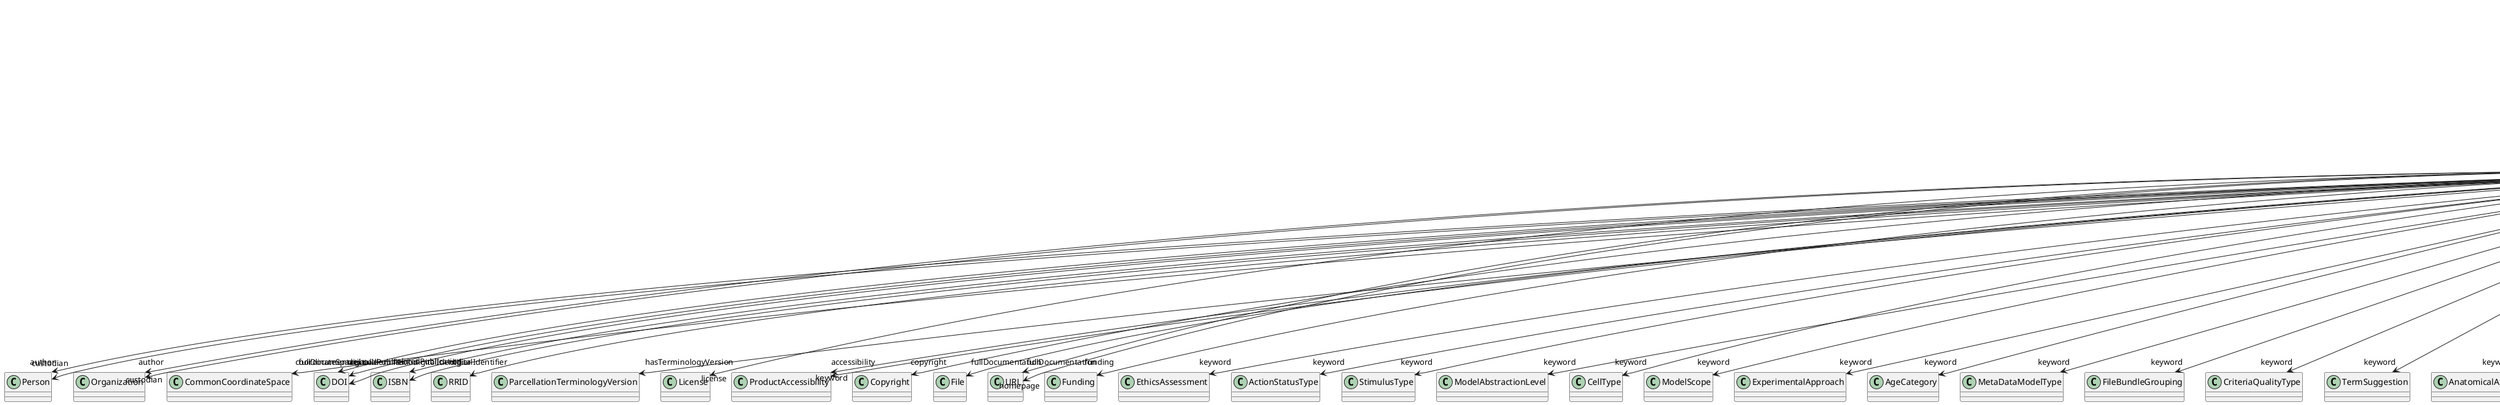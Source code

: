 @startuml
class BrainAtlasVersion {
+author
+coordinateSpace
+digitalIdentifier
+hasTerminologyVersion
+isAlternativeVersionOf
+isNewVersionOf
+license
+ontologyIdentifier
+accessibility
+copyright
+custodian
+description
+fullDocumentation
+fullName
+funding
+homepage
+howToCite
+keyword
+otherContribution
+relatedPublication
+releaseDate
+repository
+shortName
+supportChannel
+versionIdentifier
+versionInnovation

}
BrainAtlasVersion -d-> "author" Person
BrainAtlasVersion -d-> "author" Organization
BrainAtlasVersion -d-> "coordinateSpace" CommonCoordinateSpace
BrainAtlasVersion -d-> "digitalIdentifier" DOI
BrainAtlasVersion -d-> "digitalIdentifier" ISBN
BrainAtlasVersion -d-> "digitalIdentifier" RRID
BrainAtlasVersion -d-> "hasTerminologyVersion" ParcellationTerminologyVersion
BrainAtlasVersion -d-> "isAlternativeVersionOf" BrainAtlasVersion
BrainAtlasVersion -d-> "isNewVersionOf" BrainAtlasVersion
BrainAtlasVersion -d-> "license" License
BrainAtlasVersion -d-> "accessibility" ProductAccessibility
BrainAtlasVersion -d-> "copyright" Copyright
BrainAtlasVersion -d-> "custodian" Person
BrainAtlasVersion -d-> "custodian" Organization
BrainAtlasVersion -d-> "fullDocumentation" DOI
BrainAtlasVersion -d-> "fullDocumentation" File
BrainAtlasVersion -d-> "fullDocumentation" URL
BrainAtlasVersion -d-> "funding" Funding
BrainAtlasVersion -d-> "homepage" URL
BrainAtlasVersion -d-> "keyword" EthicsAssessment
BrainAtlasVersion -d-> "keyword" ActionStatusType
BrainAtlasVersion -d-> "keyword" StimulusType
BrainAtlasVersion -d-> "keyword" ModelAbstractionLevel
BrainAtlasVersion -d-> "keyword" CellType
BrainAtlasVersion -d-> "keyword" ModelScope
BrainAtlasVersion -d-> "keyword" ExperimentalApproach
BrainAtlasVersion -d-> "keyword" AgeCategory
BrainAtlasVersion -d-> "keyword" MetaDataModelType
BrainAtlasVersion -d-> "keyword" FileBundleGrouping
BrainAtlasVersion -d-> "keyword" CriteriaQualityType
BrainAtlasVersion -d-> "keyword" TermSuggestion
BrainAtlasVersion -d-> "keyword" AnatomicalAxesOrientation
BrainAtlasVersion -d-> "keyword" Disease
BrainAtlasVersion -d-> "keyword" StimulationApproach
BrainAtlasVersion -d-> "keyword" QualitativeOverlap
BrainAtlasVersion -d-> "keyword" ProgrammingLanguage
BrainAtlasVersion -d-> "keyword" PreparationType
BrainAtlasVersion -d-> "keyword" OperatingSystem
BrainAtlasVersion -d-> "keyword" DeviceType
BrainAtlasVersion -d-> "keyword" Handedness
BrainAtlasVersion -d-> "keyword" BiologicalSex
BrainAtlasVersion -d-> "keyword" GeneticStrainType
BrainAtlasVersion -d-> "keyword" Species
BrainAtlasVersion -d-> "keyword" Service
BrainAtlasVersion -d-> "keyword" ProductAccessibility
BrainAtlasVersion -d-> "keyword" Terminology
BrainAtlasVersion -d-> "keyword" Laterality
BrainAtlasVersion -d-> "keyword" Technique
BrainAtlasVersion -d-> "keyword" UnitOfMeasurement
BrainAtlasVersion -d-> "keyword" SoftwareApplicationCategory
BrainAtlasVersion -d-> "keyword" BreedingType
BrainAtlasVersion -d-> "keyword" TissueSampleAttribute
BrainAtlasVersion -d-> "keyword" ContributionType
BrainAtlasVersion -d-> "keyword" BiologicalOrder
BrainAtlasVersion -d-> "keyword" SemanticDataType
BrainAtlasVersion -d-> "keyword" DataType
BrainAtlasVersion -d-> "keyword" UBERONParcellation
BrainAtlasVersion -d-> "keyword" FileRepositoryType
BrainAtlasVersion -d-> "keyword" TypeOfUncertainty
BrainAtlasVersion -d-> "keyword" FileUsageRole
BrainAtlasVersion -d-> "keyword" Language
BrainAtlasVersion -d-> "keyword" TissueSampleType
BrainAtlasVersion -d-> "keyword" SoftwareFeature
BrainAtlasVersion -d-> "keyword" DiseaseModel
BrainAtlasVersion -d-> "keyword" MolecularEntity
BrainAtlasVersion -d-> "keyword" Organ
BrainAtlasVersion -d-> "keyword" OperatingDevice
BrainAtlasVersion -d-> "keyword" SubjectAttribute
BrainAtlasVersion -d-> "otherContribution" Contribution
BrainAtlasVersion -d-> "relatedPublication" DOI
BrainAtlasVersion -d-> "relatedPublication" ISBN
BrainAtlasVersion -d-> "repository" FileRepository

@enduml